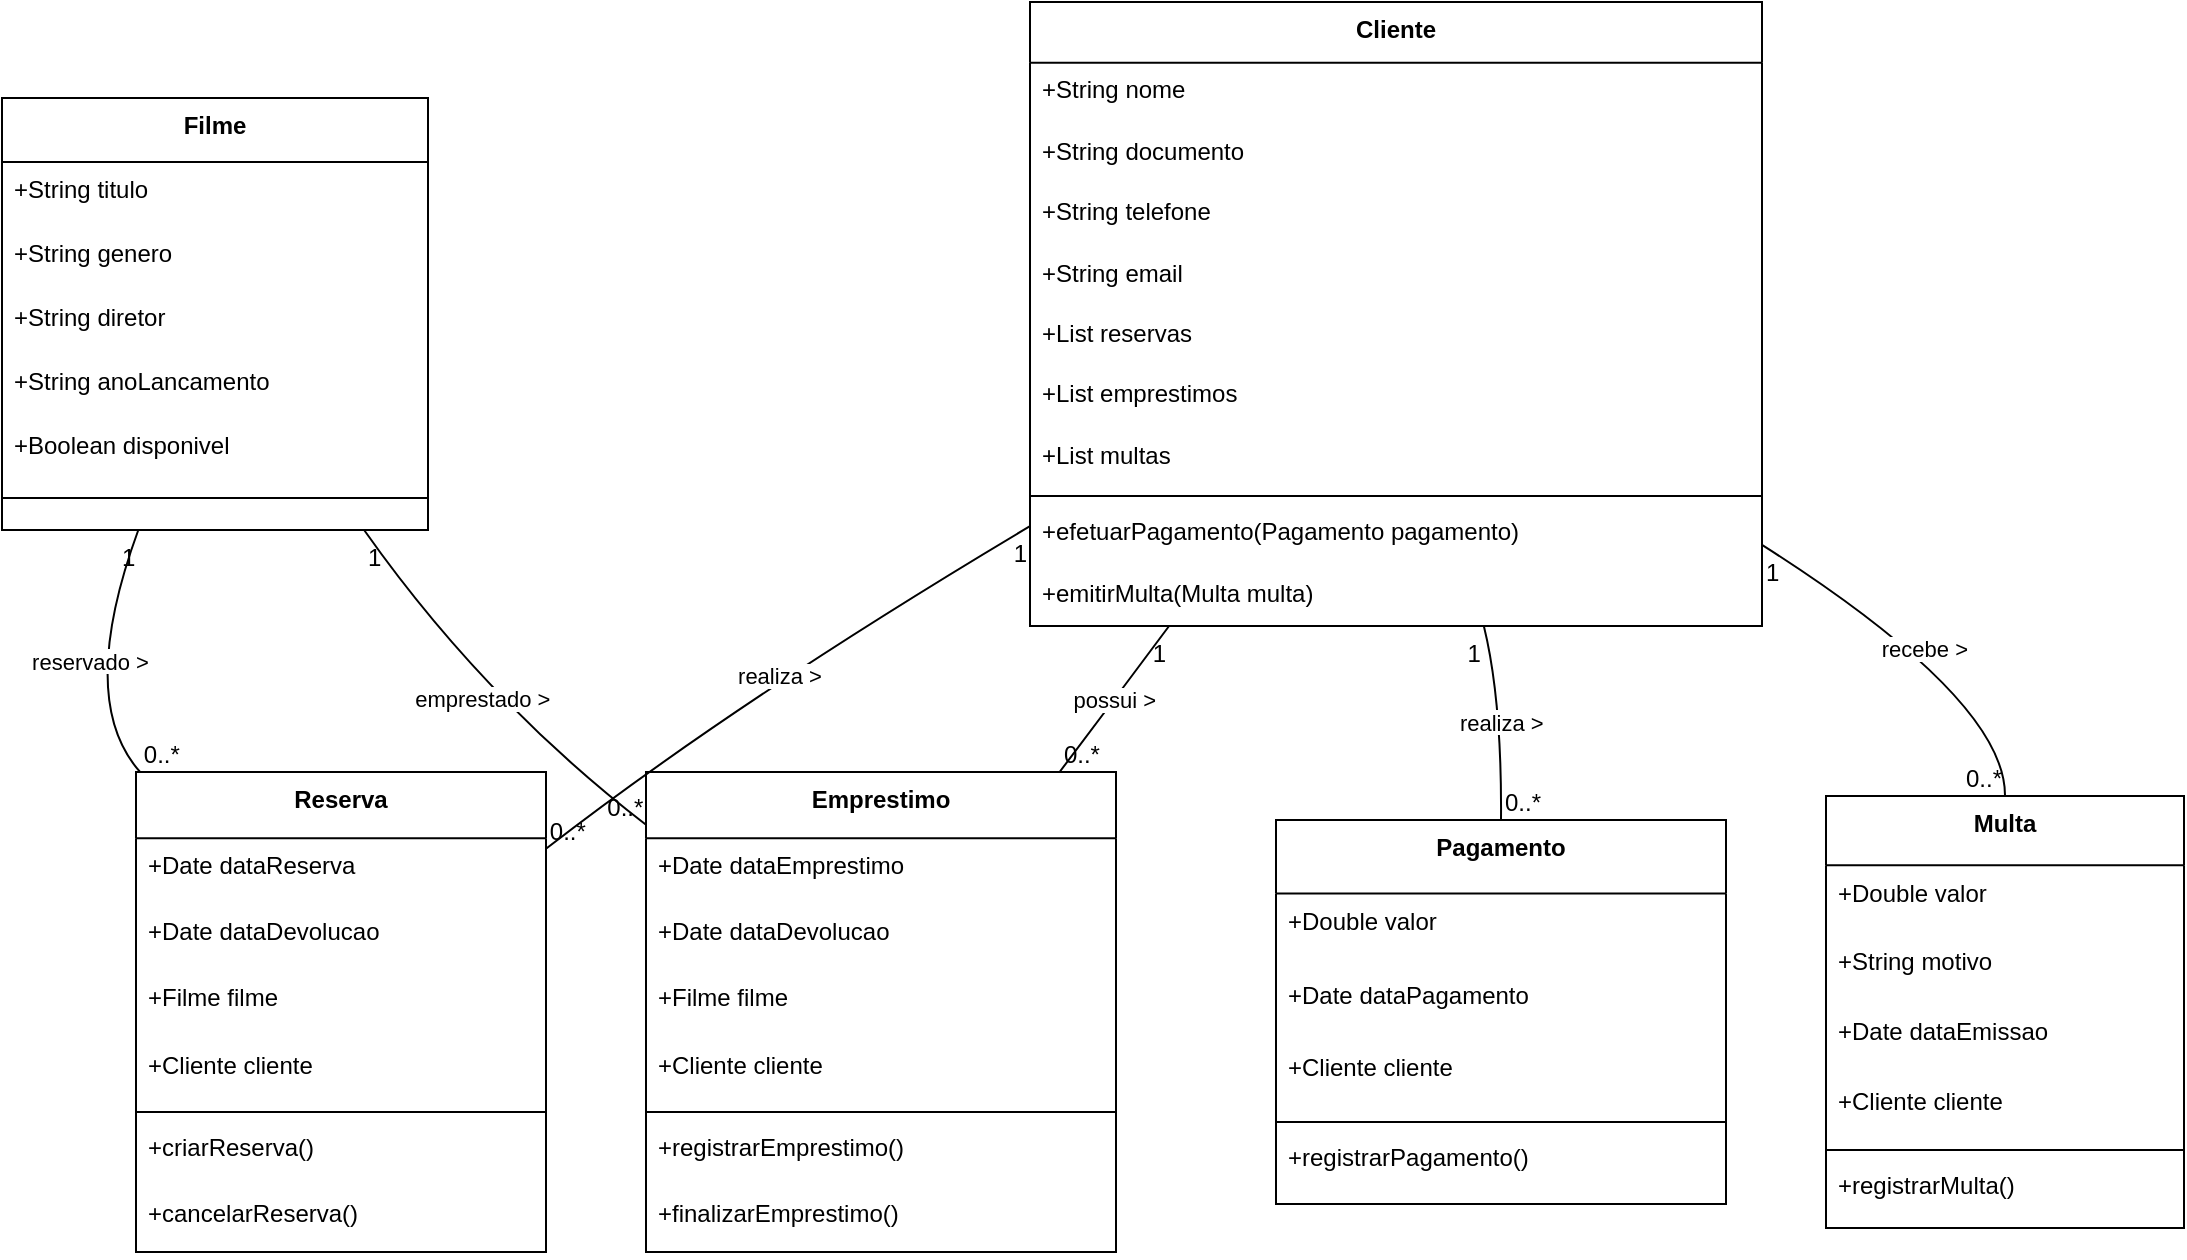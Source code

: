 <mxfile version="26.2.14">
  <diagram name="Página-1" id="yguYZhqqWHvLcevI1DFB">
    <mxGraphModel>
      <root>
        <mxCell id="0" />
        <mxCell id="1" parent="0" />
        <mxCell id="2" value="Cliente" style="swimlane;fontStyle=1;align=center;verticalAlign=top;childLayout=stackLayout;horizontal=1;startSize=30.4;horizontalStack=0;resizeParent=1;resizeParentMax=0;resizeLast=0;collapsible=0;marginBottom=0;" vertex="1" parent="1">
          <mxGeometry x="540" y="8" width="366" height="312" as="geometry" />
        </mxCell>
        <mxCell id="3" value="+String nome" style="text;strokeColor=none;fillColor=none;align=left;verticalAlign=top;spacingLeft=4;spacingRight=4;overflow=hidden;rotatable=0;points=[[0,0.5],[1,0.5]];portConstraint=eastwest;" vertex="1" parent="2">
          <mxGeometry y="30" width="366" height="30" as="geometry" />
        </mxCell>
        <mxCell id="4" value="+String documento" style="text;strokeColor=none;fillColor=none;align=left;verticalAlign=top;spacingLeft=4;spacingRight=4;overflow=hidden;rotatable=0;points=[[0,0.5],[1,0.5]];portConstraint=eastwest;" vertex="1" parent="2">
          <mxGeometry y="61" width="366" height="30" as="geometry" />
        </mxCell>
        <mxCell id="5" value="+String telefone" style="text;strokeColor=none;fillColor=none;align=left;verticalAlign=top;spacingLeft=4;spacingRight=4;overflow=hidden;rotatable=0;points=[[0,0.5],[1,0.5]];portConstraint=eastwest;" vertex="1" parent="2">
          <mxGeometry y="91" width="366" height="30" as="geometry" />
        </mxCell>
        <mxCell id="6" value="+String email" style="text;strokeColor=none;fillColor=none;align=left;verticalAlign=top;spacingLeft=4;spacingRight=4;overflow=hidden;rotatable=0;points=[[0,0.5],[1,0.5]];portConstraint=eastwest;" vertex="1" parent="2">
          <mxGeometry y="122" width="366" height="30" as="geometry" />
        </mxCell>
        <mxCell id="7" value="+List reservas" style="text;strokeColor=none;fillColor=none;align=left;verticalAlign=top;spacingLeft=4;spacingRight=4;overflow=hidden;rotatable=0;points=[[0,0.5],[1,0.5]];portConstraint=eastwest;" vertex="1" parent="2">
          <mxGeometry y="152" width="366" height="30" as="geometry" />
        </mxCell>
        <mxCell id="8" value="+List emprestimos" style="text;strokeColor=none;fillColor=none;align=left;verticalAlign=top;spacingLeft=4;spacingRight=4;overflow=hidden;rotatable=0;points=[[0,0.5],[1,0.5]];portConstraint=eastwest;" vertex="1" parent="2">
          <mxGeometry y="182" width="366" height="30" as="geometry" />
        </mxCell>
        <mxCell id="9" value="+List multas" style="text;strokeColor=none;fillColor=none;align=left;verticalAlign=top;spacingLeft=4;spacingRight=4;overflow=hidden;rotatable=0;points=[[0,0.5],[1,0.5]];portConstraint=eastwest;" vertex="1" parent="2">
          <mxGeometry y="213" width="366" height="30" as="geometry" />
        </mxCell>
        <mxCell id="10" style="line;strokeWidth=1;fillColor=none;align=left;verticalAlign=middle;spacingTop=-1;spacingLeft=3;spacingRight=3;rotatable=0;labelPosition=right;points=[];portConstraint=eastwest;strokeColor=inherit;" vertex="1" parent="2">
          <mxGeometry y="243" width="366" height="8" as="geometry" />
        </mxCell>
        <mxCell id="11" value="+efetuarPagamento(Pagamento pagamento)" style="text;strokeColor=none;fillColor=none;align=left;verticalAlign=top;spacingLeft=4;spacingRight=4;overflow=hidden;rotatable=0;points=[[0,0.5],[1,0.5]];portConstraint=eastwest;" vertex="1" parent="2">
          <mxGeometry y="251" width="366" height="30" as="geometry" />
        </mxCell>
        <mxCell id="12" value="+emitirMulta(Multa multa)" style="text;strokeColor=none;fillColor=none;align=left;verticalAlign=top;spacingLeft=4;spacingRight=4;overflow=hidden;rotatable=0;points=[[0,0.5],[1,0.5]];portConstraint=eastwest;" vertex="1" parent="2">
          <mxGeometry y="282" width="366" height="30" as="geometry" />
        </mxCell>
        <mxCell id="13" value="Filme" style="swimlane;fontStyle=1;align=center;verticalAlign=top;childLayout=stackLayout;horizontal=1;startSize=32;horizontalStack=0;resizeParent=1;resizeParentMax=0;resizeLast=0;collapsible=0;marginBottom=0;" vertex="1" parent="1">
          <mxGeometry x="26" y="56" width="213" height="216" as="geometry" />
        </mxCell>
        <mxCell id="14" value="+String titulo" style="text;strokeColor=none;fillColor=none;align=left;verticalAlign=top;spacingLeft=4;spacingRight=4;overflow=hidden;rotatable=0;points=[[0,0.5],[1,0.5]];portConstraint=eastwest;" vertex="1" parent="13">
          <mxGeometry y="32" width="213" height="32" as="geometry" />
        </mxCell>
        <mxCell id="15" value="+String genero" style="text;strokeColor=none;fillColor=none;align=left;verticalAlign=top;spacingLeft=4;spacingRight=4;overflow=hidden;rotatable=0;points=[[0,0.5],[1,0.5]];portConstraint=eastwest;" vertex="1" parent="13">
          <mxGeometry y="64" width="213" height="32" as="geometry" />
        </mxCell>
        <mxCell id="16" value="+String diretor" style="text;strokeColor=none;fillColor=none;align=left;verticalAlign=top;spacingLeft=4;spacingRight=4;overflow=hidden;rotatable=0;points=[[0,0.5],[1,0.5]];portConstraint=eastwest;" vertex="1" parent="13">
          <mxGeometry y="96" width="213" height="32" as="geometry" />
        </mxCell>
        <mxCell id="17" value="+String anoLancamento" style="text;strokeColor=none;fillColor=none;align=left;verticalAlign=top;spacingLeft=4;spacingRight=4;overflow=hidden;rotatable=0;points=[[0,0.5],[1,0.5]];portConstraint=eastwest;" vertex="1" parent="13">
          <mxGeometry y="128" width="213" height="32" as="geometry" />
        </mxCell>
        <mxCell id="18" value="+Boolean disponivel" style="text;strokeColor=none;fillColor=none;align=left;verticalAlign=top;spacingLeft=4;spacingRight=4;overflow=hidden;rotatable=0;points=[[0,0.5],[1,0.5]];portConstraint=eastwest;" vertex="1" parent="13">
          <mxGeometry y="160" width="213" height="32" as="geometry" />
        </mxCell>
        <mxCell id="19" style="line;strokeWidth=1;fillColor=none;align=left;verticalAlign=middle;spacingTop=-1;spacingLeft=3;spacingRight=3;rotatable=0;labelPosition=right;points=[];portConstraint=eastwest;strokeColor=inherit;" vertex="1" parent="13">
          <mxGeometry y="192" width="213" height="16" as="geometry" />
        </mxCell>
        <mxCell id="20" value="Reserva" style="swimlane;fontStyle=1;align=center;verticalAlign=top;childLayout=stackLayout;horizontal=1;startSize=33.143;horizontalStack=0;resizeParent=1;resizeParentMax=0;resizeLast=0;collapsible=0;marginBottom=0;" vertex="1" parent="1">
          <mxGeometry x="93" y="393" width="205" height="240" as="geometry" />
        </mxCell>
        <mxCell id="21" value="+Date dataReserva" style="text;strokeColor=none;fillColor=none;align=left;verticalAlign=top;spacingLeft=4;spacingRight=4;overflow=hidden;rotatable=0;points=[[0,0.5],[1,0.5]];portConstraint=eastwest;" vertex="1" parent="20">
          <mxGeometry y="33" width="205" height="33" as="geometry" />
        </mxCell>
        <mxCell id="22" value="+Date dataDevolucao" style="text;strokeColor=none;fillColor=none;align=left;verticalAlign=top;spacingLeft=4;spacingRight=4;overflow=hidden;rotatable=0;points=[[0,0.5],[1,0.5]];portConstraint=eastwest;" vertex="1" parent="20">
          <mxGeometry y="66" width="205" height="33" as="geometry" />
        </mxCell>
        <mxCell id="23" value="+Filme filme" style="text;strokeColor=none;fillColor=none;align=left;verticalAlign=top;spacingLeft=4;spacingRight=4;overflow=hidden;rotatable=0;points=[[0,0.5],[1,0.5]];portConstraint=eastwest;" vertex="1" parent="20">
          <mxGeometry y="99" width="205" height="33" as="geometry" />
        </mxCell>
        <mxCell id="24" value="+Cliente cliente" style="text;strokeColor=none;fillColor=none;align=left;verticalAlign=top;spacingLeft=4;spacingRight=4;overflow=hidden;rotatable=0;points=[[0,0.5],[1,0.5]];portConstraint=eastwest;" vertex="1" parent="20">
          <mxGeometry y="133" width="205" height="33" as="geometry" />
        </mxCell>
        <mxCell id="25" style="line;strokeWidth=1;fillColor=none;align=left;verticalAlign=middle;spacingTop=-1;spacingLeft=3;spacingRight=3;rotatable=0;labelPosition=right;points=[];portConstraint=eastwest;strokeColor=inherit;" vertex="1" parent="20">
          <mxGeometry y="166" width="205" height="8" as="geometry" />
        </mxCell>
        <mxCell id="26" value="+criarReserva()" style="text;strokeColor=none;fillColor=none;align=left;verticalAlign=top;spacingLeft=4;spacingRight=4;overflow=hidden;rotatable=0;points=[[0,0.5],[1,0.5]];portConstraint=eastwest;" vertex="1" parent="20">
          <mxGeometry y="174" width="205" height="33" as="geometry" />
        </mxCell>
        <mxCell id="27" value="+cancelarReserva()" style="text;strokeColor=none;fillColor=none;align=left;verticalAlign=top;spacingLeft=4;spacingRight=4;overflow=hidden;rotatable=0;points=[[0,0.5],[1,0.5]];portConstraint=eastwest;" vertex="1" parent="20">
          <mxGeometry y="207" width="205" height="33" as="geometry" />
        </mxCell>
        <mxCell id="28" value="Emprestimo" style="swimlane;fontStyle=1;align=center;verticalAlign=top;childLayout=stackLayout;horizontal=1;startSize=33.143;horizontalStack=0;resizeParent=1;resizeParentMax=0;resizeLast=0;collapsible=0;marginBottom=0;" vertex="1" parent="1">
          <mxGeometry x="348" y="393" width="235" height="240" as="geometry" />
        </mxCell>
        <mxCell id="29" value="+Date dataEmprestimo" style="text;strokeColor=none;fillColor=none;align=left;verticalAlign=top;spacingLeft=4;spacingRight=4;overflow=hidden;rotatable=0;points=[[0,0.5],[1,0.5]];portConstraint=eastwest;" vertex="1" parent="28">
          <mxGeometry y="33" width="235" height="33" as="geometry" />
        </mxCell>
        <mxCell id="30" value="+Date dataDevolucao" style="text;strokeColor=none;fillColor=none;align=left;verticalAlign=top;spacingLeft=4;spacingRight=4;overflow=hidden;rotatable=0;points=[[0,0.5],[1,0.5]];portConstraint=eastwest;" vertex="1" parent="28">
          <mxGeometry y="66" width="235" height="33" as="geometry" />
        </mxCell>
        <mxCell id="31" value="+Filme filme" style="text;strokeColor=none;fillColor=none;align=left;verticalAlign=top;spacingLeft=4;spacingRight=4;overflow=hidden;rotatable=0;points=[[0,0.5],[1,0.5]];portConstraint=eastwest;" vertex="1" parent="28">
          <mxGeometry y="99" width="235" height="33" as="geometry" />
        </mxCell>
        <mxCell id="32" value="+Cliente cliente" style="text;strokeColor=none;fillColor=none;align=left;verticalAlign=top;spacingLeft=4;spacingRight=4;overflow=hidden;rotatable=0;points=[[0,0.5],[1,0.5]];portConstraint=eastwest;" vertex="1" parent="28">
          <mxGeometry y="133" width="235" height="33" as="geometry" />
        </mxCell>
        <mxCell id="33" style="line;strokeWidth=1;fillColor=none;align=left;verticalAlign=middle;spacingTop=-1;spacingLeft=3;spacingRight=3;rotatable=0;labelPosition=right;points=[];portConstraint=eastwest;strokeColor=inherit;" vertex="1" parent="28">
          <mxGeometry y="166" width="235" height="8" as="geometry" />
        </mxCell>
        <mxCell id="34" value="+registrarEmprestimo()" style="text;strokeColor=none;fillColor=none;align=left;verticalAlign=top;spacingLeft=4;spacingRight=4;overflow=hidden;rotatable=0;points=[[0,0.5],[1,0.5]];portConstraint=eastwest;" vertex="1" parent="28">
          <mxGeometry y="174" width="235" height="33" as="geometry" />
        </mxCell>
        <mxCell id="35" value="+finalizarEmprestimo()" style="text;strokeColor=none;fillColor=none;align=left;verticalAlign=top;spacingLeft=4;spacingRight=4;overflow=hidden;rotatable=0;points=[[0,0.5],[1,0.5]];portConstraint=eastwest;" vertex="1" parent="28">
          <mxGeometry y="207" width="235" height="33" as="geometry" />
        </mxCell>
        <mxCell id="36" value="Pagamento" style="swimlane;fontStyle=1;align=center;verticalAlign=top;childLayout=stackLayout;horizontal=1;startSize=36.8;horizontalStack=0;resizeParent=1;resizeParentMax=0;resizeLast=0;collapsible=0;marginBottom=0;" vertex="1" parent="1">
          <mxGeometry x="663" y="417" width="225" height="192" as="geometry" />
        </mxCell>
        <mxCell id="37" value="+Double valor" style="text;strokeColor=none;fillColor=none;align=left;verticalAlign=top;spacingLeft=4;spacingRight=4;overflow=hidden;rotatable=0;points=[[0,0.5],[1,0.5]];portConstraint=eastwest;" vertex="1" parent="36">
          <mxGeometry y="37" width="225" height="37" as="geometry" />
        </mxCell>
        <mxCell id="38" value="+Date dataPagamento" style="text;strokeColor=none;fillColor=none;align=left;verticalAlign=top;spacingLeft=4;spacingRight=4;overflow=hidden;rotatable=0;points=[[0,0.5],[1,0.5]];portConstraint=eastwest;" vertex="1" parent="36">
          <mxGeometry y="74" width="225" height="37" as="geometry" />
        </mxCell>
        <mxCell id="39" value="+Cliente cliente" style="text;strokeColor=none;fillColor=none;align=left;verticalAlign=top;spacingLeft=4;spacingRight=4;overflow=hidden;rotatable=0;points=[[0,0.5],[1,0.5]];portConstraint=eastwest;" vertex="1" parent="36">
          <mxGeometry y="110" width="225" height="37" as="geometry" />
        </mxCell>
        <mxCell id="40" style="line;strokeWidth=1;fillColor=none;align=left;verticalAlign=middle;spacingTop=-1;spacingLeft=3;spacingRight=3;rotatable=0;labelPosition=right;points=[];portConstraint=eastwest;strokeColor=inherit;" vertex="1" parent="36">
          <mxGeometry y="147" width="225" height="8" as="geometry" />
        </mxCell>
        <mxCell id="41" value="+registrarPagamento()" style="text;strokeColor=none;fillColor=none;align=left;verticalAlign=top;spacingLeft=4;spacingRight=4;overflow=hidden;rotatable=0;points=[[0,0.5],[1,0.5]];portConstraint=eastwest;" vertex="1" parent="36">
          <mxGeometry y="155" width="225" height="37" as="geometry" />
        </mxCell>
        <mxCell id="42" value="Multa" style="swimlane;fontStyle=1;align=center;verticalAlign=top;childLayout=stackLayout;horizontal=1;startSize=34.667;horizontalStack=0;resizeParent=1;resizeParentMax=0;resizeLast=0;collapsible=0;marginBottom=0;" vertex="1" parent="1">
          <mxGeometry x="938" y="405" width="179" height="216" as="geometry" />
        </mxCell>
        <mxCell id="43" value="+Double valor" style="text;strokeColor=none;fillColor=none;align=left;verticalAlign=top;spacingLeft=4;spacingRight=4;overflow=hidden;rotatable=0;points=[[0,0.5],[1,0.5]];portConstraint=eastwest;" vertex="1" parent="42">
          <mxGeometry y="35" width="179" height="35" as="geometry" />
        </mxCell>
        <mxCell id="44" value="+String motivo" style="text;strokeColor=none;fillColor=none;align=left;verticalAlign=top;spacingLeft=4;spacingRight=4;overflow=hidden;rotatable=0;points=[[0,0.5],[1,0.5]];portConstraint=eastwest;" vertex="1" parent="42">
          <mxGeometry y="69" width="179" height="35" as="geometry" />
        </mxCell>
        <mxCell id="45" value="+Date dataEmissao" style="text;strokeColor=none;fillColor=none;align=left;verticalAlign=top;spacingLeft=4;spacingRight=4;overflow=hidden;rotatable=0;points=[[0,0.5],[1,0.5]];portConstraint=eastwest;" vertex="1" parent="42">
          <mxGeometry y="104" width="179" height="35" as="geometry" />
        </mxCell>
        <mxCell id="46" value="+Cliente cliente" style="text;strokeColor=none;fillColor=none;align=left;verticalAlign=top;spacingLeft=4;spacingRight=4;overflow=hidden;rotatable=0;points=[[0,0.5],[1,0.5]];portConstraint=eastwest;" vertex="1" parent="42">
          <mxGeometry y="139" width="179" height="35" as="geometry" />
        </mxCell>
        <mxCell id="47" style="line;strokeWidth=1;fillColor=none;align=left;verticalAlign=middle;spacingTop=-1;spacingLeft=3;spacingRight=3;rotatable=0;labelPosition=right;points=[];portConstraint=eastwest;strokeColor=inherit;" vertex="1" parent="42">
          <mxGeometry y="173" width="179" height="8" as="geometry" />
        </mxCell>
        <mxCell id="48" value="+registrarMulta()" style="text;strokeColor=none;fillColor=none;align=left;verticalAlign=top;spacingLeft=4;spacingRight=4;overflow=hidden;rotatable=0;points=[[0,0.5],[1,0.5]];portConstraint=eastwest;" vertex="1" parent="42">
          <mxGeometry y="181" width="179" height="35" as="geometry" />
        </mxCell>
        <mxCell id="49" value="realiza &gt;" style="curved=1;startArrow=none;endArrow=none;exitX=0;exitY=0.84;entryX=1;entryY=0.16;" edge="1" parent="1" source="2" target="20">
          <mxGeometry relative="1" as="geometry">
            <Array as="points">
              <mxPoint x="394" y="357" />
            </Array>
          </mxGeometry>
        </mxCell>
        <mxCell id="50" value="1" style="edgeLabel;resizable=0;labelBackgroundColor=none;fontSize=12;align=right;verticalAlign=top;" vertex="1" parent="49">
          <mxGeometry x="-1" relative="1" as="geometry" />
        </mxCell>
        <mxCell id="51" value="0..*" style="edgeLabel;resizable=0;labelBackgroundColor=none;fontSize=12;align=left;verticalAlign=bottom;" vertex="1" parent="49">
          <mxGeometry x="1" relative="1" as="geometry" />
        </mxCell>
        <mxCell id="52" value="possui &gt;" style="curved=1;startArrow=none;endArrow=none;exitX=0.19;exitY=1;entryX=0.88;entryY=0;" edge="1" parent="1" source="2" target="28">
          <mxGeometry relative="1" as="geometry">
            <Array as="points">
              <mxPoint x="582" y="357" />
            </Array>
          </mxGeometry>
        </mxCell>
        <mxCell id="53" value="1" style="edgeLabel;resizable=0;labelBackgroundColor=none;fontSize=12;align=right;verticalAlign=top;" vertex="1" parent="52">
          <mxGeometry x="-1" relative="1" as="geometry" />
        </mxCell>
        <mxCell id="54" value="0..*" style="edgeLabel;resizable=0;labelBackgroundColor=none;fontSize=12;align=left;verticalAlign=bottom;" vertex="1" parent="52">
          <mxGeometry x="1" relative="1" as="geometry" />
        </mxCell>
        <mxCell id="55" value="realiza &gt;" style="curved=1;startArrow=none;endArrow=none;exitX=0.62;exitY=1;entryX=0.5;entryY=0;" edge="1" parent="1" source="2" target="36">
          <mxGeometry relative="1" as="geometry">
            <Array as="points">
              <mxPoint x="776" y="357" />
            </Array>
          </mxGeometry>
        </mxCell>
        <mxCell id="56" value="1" style="edgeLabel;resizable=0;labelBackgroundColor=none;fontSize=12;align=right;verticalAlign=top;" vertex="1" parent="55">
          <mxGeometry x="-1" relative="1" as="geometry" />
        </mxCell>
        <mxCell id="57" value="0..*" style="edgeLabel;resizable=0;labelBackgroundColor=none;fontSize=12;align=left;verticalAlign=bottom;" vertex="1" parent="55">
          <mxGeometry x="1" relative="1" as="geometry" />
        </mxCell>
        <mxCell id="58" value="recebe &gt;" style="curved=1;startArrow=none;endArrow=none;exitX=1;exitY=0.87;entryX=0.5;entryY=0;" edge="1" parent="1" source="2" target="42">
          <mxGeometry relative="1" as="geometry">
            <Array as="points">
              <mxPoint x="1028" y="357" />
            </Array>
          </mxGeometry>
        </mxCell>
        <mxCell id="59" value="1" style="edgeLabel;resizable=0;labelBackgroundColor=none;fontSize=12;align=left;verticalAlign=top;" vertex="1" parent="58">
          <mxGeometry x="-1" relative="1" as="geometry" />
        </mxCell>
        <mxCell id="60" value="0..*" style="edgeLabel;resizable=0;labelBackgroundColor=none;fontSize=12;align=right;verticalAlign=bottom;" vertex="1" parent="58">
          <mxGeometry x="1" relative="1" as="geometry" />
        </mxCell>
        <mxCell id="61" value="reservado &gt;" style="curved=1;startArrow=none;endArrow=none;exitX=0.32;exitY=1;entryX=0.01;entryY=0;" edge="1" parent="1" source="13" target="20">
          <mxGeometry relative="1" as="geometry">
            <Array as="points">
              <mxPoint x="63" y="357" />
            </Array>
          </mxGeometry>
        </mxCell>
        <mxCell id="62" value="1" style="edgeLabel;resizable=0;labelBackgroundColor=none;fontSize=12;align=right;verticalAlign=top;" vertex="1" parent="61">
          <mxGeometry x="-1" relative="1" as="geometry" />
        </mxCell>
        <mxCell id="63" value="0..*" style="edgeLabel;resizable=0;labelBackgroundColor=none;fontSize=12;align=left;verticalAlign=bottom;" vertex="1" parent="61">
          <mxGeometry x="1" relative="1" as="geometry" />
        </mxCell>
        <mxCell id="64" value="emprestado &gt;" style="curved=1;startArrow=none;endArrow=none;exitX=0.85;exitY=1;entryX=0;entryY=0.11;" edge="1" parent="1" source="13" target="28">
          <mxGeometry relative="1" as="geometry">
            <Array as="points">
              <mxPoint x="267" y="357" />
            </Array>
          </mxGeometry>
        </mxCell>
        <mxCell id="65" value="1" style="edgeLabel;resizable=0;labelBackgroundColor=none;fontSize=12;align=left;verticalAlign=top;" vertex="1" parent="64">
          <mxGeometry x="-1" relative="1" as="geometry" />
        </mxCell>
        <mxCell id="66" value="0..*" style="edgeLabel;resizable=0;labelBackgroundColor=none;fontSize=12;align=right;verticalAlign=bottom;" vertex="1" parent="64">
          <mxGeometry x="1" relative="1" as="geometry" />
        </mxCell>
      </root>
    </mxGraphModel>
  </diagram>
</mxfile>
